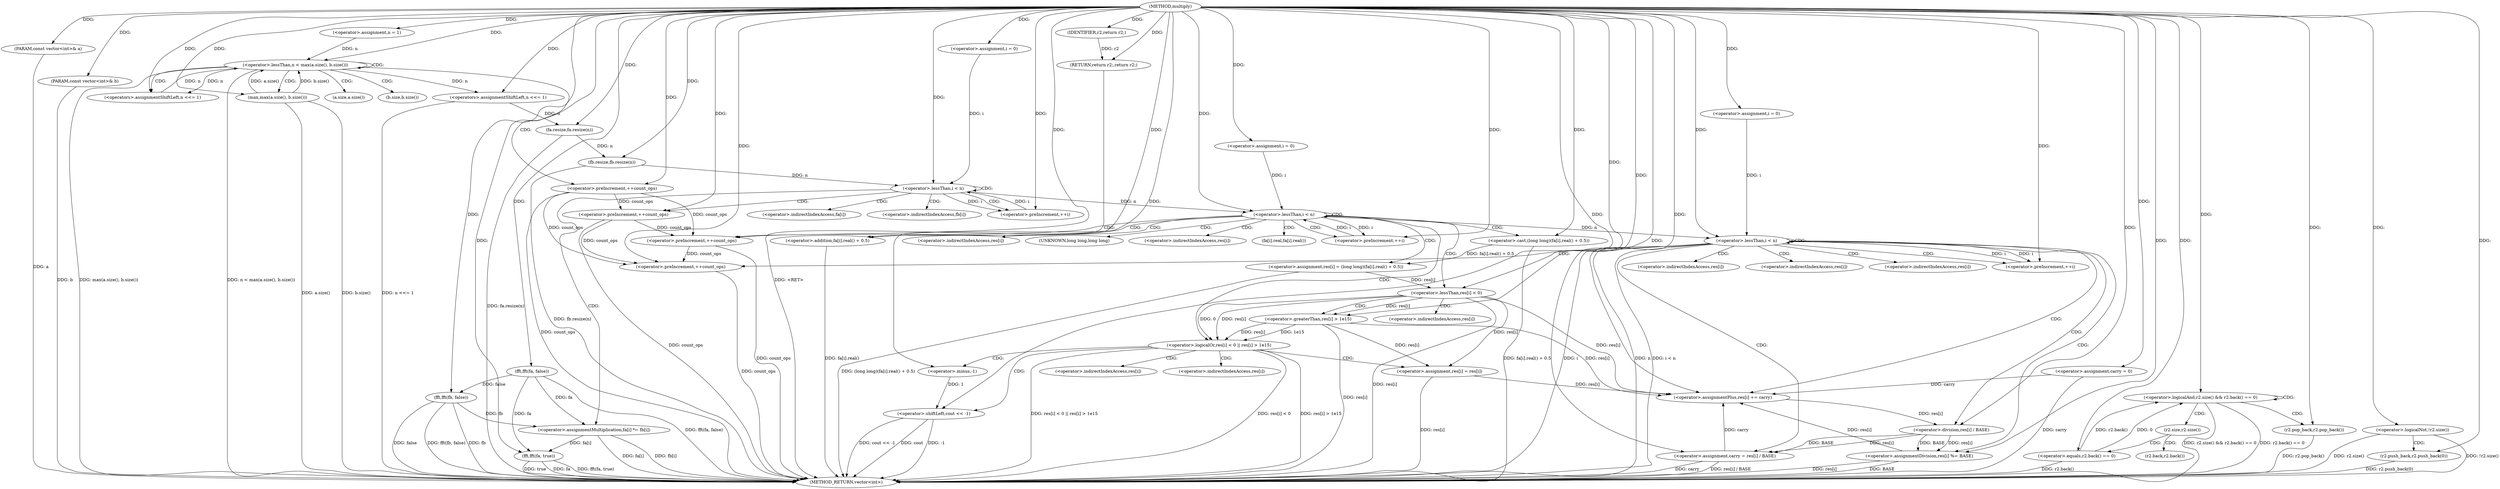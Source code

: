 digraph "multiply" {  
"1000276" [label = "(METHOD,multiply)" ]
"1000433" [label = "(METHOD_RETURN,vector<int>)" ]
"1000277" [label = "(PARAM,const vector<int>& a)" ]
"1000278" [label = "(PARAM,const vector<int>& b)" ]
"1000283" [label = "(<operator>.assignment,n = 1)" ]
"1000298" [label = "(<operators>.assignmentShiftLeft,n <<= 1)" ]
"1000333" [label = "(fft,fft(fa, true))" ]
"1000385" [label = "(<operator>.assignment,carry = 0)" ]
"1000431" [label = "(RETURN,return r2;,return r2;)" ]
"1000287" [label = "(<operator>.lessThan,n < max(a.size(), b.size()))" ]
"1000302" [label = "(fa.resize,fa.resize(n))" ]
"1000304" [label = "(fb.resize,fb.resize(n))" ]
"1000307" [label = "(fft,fft(fa, false))" ]
"1000310" [label = "(fft,fft(fb, false))" ]
"1000315" [label = "(<operator>.assignment,i = 0)" ]
"1000318" [label = "(<operator>.lessThan,i < n)" ]
"1000321" [label = "(<operator>.preIncrement,++i)" ]
"1000339" [label = "(<operator>.assignment,i = 0)" ]
"1000342" [label = "(<operator>.lessThan,i < n)" ]
"1000345" [label = "(<operator>.preIncrement,++i)" ]
"1000390" [label = "(<operator>.assignment,i = 0)" ]
"1000393" [label = "(<operator>.lessThan,i < n)" ]
"1000396" [label = "(<operator>.preIncrement,++i)" ]
"1000420" [label = "(<operator>.logicalAnd,r2.size() && r2.back() == 0)" ]
"1000425" [label = "(r2.pop_back,r2.pop_back())" ]
"1000427" [label = "(<operator>.logicalNot,!r2.size())" ]
"1000429" [label = "(r2.push_back,r2.push_back(0))" ]
"1000432" [label = "(IDENTIFIER,r2,return r2;)" ]
"1000293" [label = "(<operators>.assignmentShiftLeft,n <<= 1)" ]
"1000296" [label = "(<operator>.preIncrement,++count_ops)" ]
"1000324" [label = "(<operator>.assignmentMultiplication,fa[i] *= fb[i])" ]
"1000331" [label = "(<operator>.preIncrement,++count_ops)" ]
"1000399" [label = "(<operator>.assignmentPlus,res[i] += carry)" ]
"1000404" [label = "(<operator>.assignment,carry = res[i] / BASE)" ]
"1000411" [label = "(<operator>.preIncrement,++count_ops)" ]
"1000413" [label = "(<operator>.assignmentDivision,res[i] %= BASE)" ]
"1000289" [label = "(max,max(a.size(), b.size()))" ]
"1000349" [label = "(<operator>.assignment,res[i] = (long long)(fa[i].real() + 0.5))" ]
"1000358" [label = "(<operator>.preIncrement,++count_ops)" ]
"1000361" [label = "(<operator>.logicalOr,res[i] < 0 || res[i] > 1e15)" ]
"1000422" [label = "(<operator>.equals,r2.back() == 0)" ]
"1000373" [label = "(<operator>.shiftLeft,cout << -1)" ]
"1000377" [label = "(<operator>.assignment,res[i] = res[i])" ]
"1000406" [label = "(<operator>.division,res[i] / BASE)" ]
"1000353" [label = "(<operator>.cast,(long long)(fa[i].real() + 0.5))" ]
"1000362" [label = "(<operator>.lessThan,res[i] < 0)" ]
"1000367" [label = "(<operator>.greaterThan,res[i] > 1e15)" ]
"1000355" [label = "(<operator>.addition,fa[i].real() + 0.5)" ]
"1000375" [label = "(<operator>.minus,-1)" ]
"1000421" [label = "(r2.size,r2.size())" ]
"1000290" [label = "(a.size,a.size())" ]
"1000291" [label = "(b.size,b.size())" ]
"1000325" [label = "(<operator>.indirectIndexAccess,fa[i])" ]
"1000328" [label = "(<operator>.indirectIndexAccess,fb[i])" ]
"1000400" [label = "(<operator>.indirectIndexAccess,res[i])" ]
"1000414" [label = "(<operator>.indirectIndexAccess,res[i])" ]
"1000423" [label = "(r2.back,r2.back())" ]
"1000350" [label = "(<operator>.indirectIndexAccess,res[i])" ]
"1000407" [label = "(<operator>.indirectIndexAccess,res[i])" ]
"1000354" [label = "(UNKNOWN,long long,long long)" ]
"1000363" [label = "(<operator>.indirectIndexAccess,res[i])" ]
"1000368" [label = "(<operator>.indirectIndexAccess,res[i])" ]
"1000378" [label = "(<operator>.indirectIndexAccess,res[i])" ]
"1000381" [label = "(<operator>.indirectIndexAccess,res[i])" ]
"1000356" [label = "(fa[i].real,fa[i].real())" ]
  "1000431" -> "1000433"  [ label = "DDG: <RET>"] 
  "1000277" -> "1000433"  [ label = "DDG: a"] 
  "1000278" -> "1000433"  [ label = "DDG: b"] 
  "1000289" -> "1000433"  [ label = "DDG: a.size()"] 
  "1000289" -> "1000433"  [ label = "DDG: b.size()"] 
  "1000287" -> "1000433"  [ label = "DDG: max(a.size(), b.size())"] 
  "1000287" -> "1000433"  [ label = "DDG: n < max(a.size(), b.size())"] 
  "1000298" -> "1000433"  [ label = "DDG: n <<= 1"] 
  "1000302" -> "1000433"  [ label = "DDG: fa.resize(n)"] 
  "1000304" -> "1000433"  [ label = "DDG: fb.resize(n)"] 
  "1000307" -> "1000433"  [ label = "DDG: fft(fa, false)"] 
  "1000310" -> "1000433"  [ label = "DDG: fb"] 
  "1000310" -> "1000433"  [ label = "DDG: false"] 
  "1000310" -> "1000433"  [ label = "DDG: fft(fb, false)"] 
  "1000333" -> "1000433"  [ label = "DDG: fa"] 
  "1000333" -> "1000433"  [ label = "DDG: fft(fa, true)"] 
  "1000385" -> "1000433"  [ label = "DDG: carry"] 
  "1000393" -> "1000433"  [ label = "DDG: i"] 
  "1000393" -> "1000433"  [ label = "DDG: n"] 
  "1000393" -> "1000433"  [ label = "DDG: i < n"] 
  "1000422" -> "1000433"  [ label = "DDG: r2.back()"] 
  "1000420" -> "1000433"  [ label = "DDG: r2.back() == 0"] 
  "1000420" -> "1000433"  [ label = "DDG: r2.size() && r2.back() == 0"] 
  "1000427" -> "1000433"  [ label = "DDG: r2.size()"] 
  "1000427" -> "1000433"  [ label = "DDG: !r2.size()"] 
  "1000429" -> "1000433"  [ label = "DDG: r2.push_back(0)"] 
  "1000425" -> "1000433"  [ label = "DDG: r2.pop_back()"] 
  "1000404" -> "1000433"  [ label = "DDG: carry"] 
  "1000404" -> "1000433"  [ label = "DDG: res[i] / BASE"] 
  "1000411" -> "1000433"  [ label = "DDG: count_ops"] 
  "1000413" -> "1000433"  [ label = "DDG: res[i]"] 
  "1000413" -> "1000433"  [ label = "DDG: BASE"] 
  "1000355" -> "1000433"  [ label = "DDG: fa[i].real()"] 
  "1000353" -> "1000433"  [ label = "DDG: fa[i].real() + 0.5"] 
  "1000349" -> "1000433"  [ label = "DDG: (long long)(fa[i].real() + 0.5)"] 
  "1000358" -> "1000433"  [ label = "DDG: count_ops"] 
  "1000362" -> "1000433"  [ label = "DDG: res[i]"] 
  "1000361" -> "1000433"  [ label = "DDG: res[i] < 0"] 
  "1000367" -> "1000433"  [ label = "DDG: res[i]"] 
  "1000361" -> "1000433"  [ label = "DDG: res[i] > 1e15"] 
  "1000361" -> "1000433"  [ label = "DDG: res[i] < 0 || res[i] > 1e15"] 
  "1000373" -> "1000433"  [ label = "DDG: -1"] 
  "1000373" -> "1000433"  [ label = "DDG: cout << -1"] 
  "1000377" -> "1000433"  [ label = "DDG: res[i]"] 
  "1000324" -> "1000433"  [ label = "DDG: fa[i]"] 
  "1000324" -> "1000433"  [ label = "DDG: fb[i]"] 
  "1000331" -> "1000433"  [ label = "DDG: count_ops"] 
  "1000296" -> "1000433"  [ label = "DDG: count_ops"] 
  "1000373" -> "1000433"  [ label = "DDG: cout"] 
  "1000333" -> "1000433"  [ label = "DDG: true"] 
  "1000276" -> "1000277"  [ label = "DDG: "] 
  "1000276" -> "1000278"  [ label = "DDG: "] 
  "1000276" -> "1000283"  [ label = "DDG: "] 
  "1000276" -> "1000385"  [ label = "DDG: "] 
  "1000432" -> "1000431"  [ label = "DDG: r2"] 
  "1000276" -> "1000431"  [ label = "DDG: "] 
  "1000287" -> "1000298"  [ label = "DDG: n"] 
  "1000276" -> "1000298"  [ label = "DDG: "] 
  "1000276" -> "1000315"  [ label = "DDG: "] 
  "1000307" -> "1000333"  [ label = "DDG: fa"] 
  "1000324" -> "1000333"  [ label = "DDG: fa[i]"] 
  "1000276" -> "1000333"  [ label = "DDG: "] 
  "1000276" -> "1000339"  [ label = "DDG: "] 
  "1000276" -> "1000390"  [ label = "DDG: "] 
  "1000276" -> "1000425"  [ label = "DDG: "] 
  "1000276" -> "1000432"  [ label = "DDG: "] 
  "1000283" -> "1000287"  [ label = "DDG: n"] 
  "1000293" -> "1000287"  [ label = "DDG: n"] 
  "1000276" -> "1000287"  [ label = "DDG: "] 
  "1000289" -> "1000287"  [ label = "DDG: b.size()"] 
  "1000289" -> "1000287"  [ label = "DDG: a.size()"] 
  "1000298" -> "1000302"  [ label = "DDG: n"] 
  "1000276" -> "1000302"  [ label = "DDG: "] 
  "1000302" -> "1000304"  [ label = "DDG: n"] 
  "1000276" -> "1000304"  [ label = "DDG: "] 
  "1000276" -> "1000307"  [ label = "DDG: "] 
  "1000276" -> "1000310"  [ label = "DDG: "] 
  "1000307" -> "1000310"  [ label = "DDG: false"] 
  "1000315" -> "1000318"  [ label = "DDG: i"] 
  "1000321" -> "1000318"  [ label = "DDG: i"] 
  "1000276" -> "1000318"  [ label = "DDG: "] 
  "1000304" -> "1000318"  [ label = "DDG: n"] 
  "1000318" -> "1000321"  [ label = "DDG: i"] 
  "1000276" -> "1000321"  [ label = "DDG: "] 
  "1000310" -> "1000324"  [ label = "DDG: fb"] 
  "1000339" -> "1000342"  [ label = "DDG: i"] 
  "1000345" -> "1000342"  [ label = "DDG: i"] 
  "1000276" -> "1000342"  [ label = "DDG: "] 
  "1000318" -> "1000342"  [ label = "DDG: n"] 
  "1000342" -> "1000345"  [ label = "DDG: i"] 
  "1000276" -> "1000345"  [ label = "DDG: "] 
  "1000390" -> "1000393"  [ label = "DDG: i"] 
  "1000396" -> "1000393"  [ label = "DDG: i"] 
  "1000276" -> "1000393"  [ label = "DDG: "] 
  "1000342" -> "1000393"  [ label = "DDG: n"] 
  "1000393" -> "1000396"  [ label = "DDG: i"] 
  "1000276" -> "1000396"  [ label = "DDG: "] 
  "1000385" -> "1000399"  [ label = "DDG: carry"] 
  "1000404" -> "1000399"  [ label = "DDG: carry"] 
  "1000276" -> "1000399"  [ label = "DDG: "] 
  "1000406" -> "1000404"  [ label = "DDG: BASE"] 
  "1000406" -> "1000404"  [ label = "DDG: res[i]"] 
  "1000406" -> "1000413"  [ label = "DDG: BASE"] 
  "1000276" -> "1000413"  [ label = "DDG: "] 
  "1000276" -> "1000420"  [ label = "DDG: "] 
  "1000422" -> "1000420"  [ label = "DDG: r2.back()"] 
  "1000422" -> "1000420"  [ label = "DDG: 0"] 
  "1000276" -> "1000427"  [ label = "DDG: "] 
  "1000276" -> "1000429"  [ label = "DDG: "] 
  "1000276" -> "1000289"  [ label = "DDG: "] 
  "1000287" -> "1000293"  [ label = "DDG: n"] 
  "1000276" -> "1000293"  [ label = "DDG: "] 
  "1000276" -> "1000296"  [ label = "DDG: "] 
  "1000307" -> "1000324"  [ label = "DDG: fa"] 
  "1000296" -> "1000331"  [ label = "DDG: count_ops"] 
  "1000276" -> "1000331"  [ label = "DDG: "] 
  "1000353" -> "1000349"  [ label = "DDG: fa[i].real() + 0.5"] 
  "1000413" -> "1000399"  [ label = "DDG: res[i]"] 
  "1000362" -> "1000399"  [ label = "DDG: res[i]"] 
  "1000367" -> "1000399"  [ label = "DDG: res[i]"] 
  "1000377" -> "1000399"  [ label = "DDG: res[i]"] 
  "1000276" -> "1000404"  [ label = "DDG: "] 
  "1000358" -> "1000411"  [ label = "DDG: count_ops"] 
  "1000331" -> "1000411"  [ label = "DDG: count_ops"] 
  "1000296" -> "1000411"  [ label = "DDG: count_ops"] 
  "1000276" -> "1000411"  [ label = "DDG: "] 
  "1000406" -> "1000413"  [ label = "DDG: res[i]"] 
  "1000276" -> "1000422"  [ label = "DDG: "] 
  "1000331" -> "1000358"  [ label = "DDG: count_ops"] 
  "1000296" -> "1000358"  [ label = "DDG: count_ops"] 
  "1000276" -> "1000358"  [ label = "DDG: "] 
  "1000362" -> "1000361"  [ label = "DDG: res[i]"] 
  "1000362" -> "1000361"  [ label = "DDG: 0"] 
  "1000367" -> "1000361"  [ label = "DDG: 1e15"] 
  "1000367" -> "1000361"  [ label = "DDG: res[i]"] 
  "1000362" -> "1000377"  [ label = "DDG: res[i]"] 
  "1000367" -> "1000377"  [ label = "DDG: res[i]"] 
  "1000399" -> "1000406"  [ label = "DDG: res[i]"] 
  "1000276" -> "1000406"  [ label = "DDG: "] 
  "1000276" -> "1000353"  [ label = "DDG: "] 
  "1000349" -> "1000362"  [ label = "DDG: res[i]"] 
  "1000276" -> "1000362"  [ label = "DDG: "] 
  "1000362" -> "1000367"  [ label = "DDG: res[i]"] 
  "1000276" -> "1000367"  [ label = "DDG: "] 
  "1000276" -> "1000373"  [ label = "DDG: "] 
  "1000375" -> "1000373"  [ label = "DDG: 1"] 
  "1000276" -> "1000355"  [ label = "DDG: "] 
  "1000276" -> "1000375"  [ label = "DDG: "] 
  "1000287" -> "1000293"  [ label = "CDG: "] 
  "1000287" -> "1000291"  [ label = "CDG: "] 
  "1000287" -> "1000290"  [ label = "CDG: "] 
  "1000287" -> "1000296"  [ label = "CDG: "] 
  "1000287" -> "1000289"  [ label = "CDG: "] 
  "1000287" -> "1000287"  [ label = "CDG: "] 
  "1000318" -> "1000324"  [ label = "CDG: "] 
  "1000318" -> "1000321"  [ label = "CDG: "] 
  "1000318" -> "1000328"  [ label = "CDG: "] 
  "1000318" -> "1000318"  [ label = "CDG: "] 
  "1000318" -> "1000331"  [ label = "CDG: "] 
  "1000318" -> "1000325"  [ label = "CDG: "] 
  "1000342" -> "1000342"  [ label = "CDG: "] 
  "1000342" -> "1000350"  [ label = "CDG: "] 
  "1000342" -> "1000362"  [ label = "CDG: "] 
  "1000342" -> "1000345"  [ label = "CDG: "] 
  "1000342" -> "1000354"  [ label = "CDG: "] 
  "1000342" -> "1000353"  [ label = "CDG: "] 
  "1000342" -> "1000349"  [ label = "CDG: "] 
  "1000342" -> "1000356"  [ label = "CDG: "] 
  "1000342" -> "1000363"  [ label = "CDG: "] 
  "1000342" -> "1000355"  [ label = "CDG: "] 
  "1000342" -> "1000361"  [ label = "CDG: "] 
  "1000342" -> "1000358"  [ label = "CDG: "] 
  "1000393" -> "1000414"  [ label = "CDG: "] 
  "1000393" -> "1000396"  [ label = "CDG: "] 
  "1000393" -> "1000406"  [ label = "CDG: "] 
  "1000393" -> "1000400"  [ label = "CDG: "] 
  "1000393" -> "1000404"  [ label = "CDG: "] 
  "1000393" -> "1000407"  [ label = "CDG: "] 
  "1000393" -> "1000399"  [ label = "CDG: "] 
  "1000393" -> "1000413"  [ label = "CDG: "] 
  "1000393" -> "1000393"  [ label = "CDG: "] 
  "1000393" -> "1000411"  [ label = "CDG: "] 
  "1000420" -> "1000420"  [ label = "CDG: "] 
  "1000420" -> "1000421"  [ label = "CDG: "] 
  "1000420" -> "1000425"  [ label = "CDG: "] 
  "1000427" -> "1000429"  [ label = "CDG: "] 
  "1000421" -> "1000422"  [ label = "CDG: "] 
  "1000421" -> "1000423"  [ label = "CDG: "] 
  "1000361" -> "1000377"  [ label = "CDG: "] 
  "1000361" -> "1000373"  [ label = "CDG: "] 
  "1000361" -> "1000375"  [ label = "CDG: "] 
  "1000361" -> "1000378"  [ label = "CDG: "] 
  "1000361" -> "1000381"  [ label = "CDG: "] 
  "1000362" -> "1000367"  [ label = "CDG: "] 
  "1000362" -> "1000368"  [ label = "CDG: "] 
}
